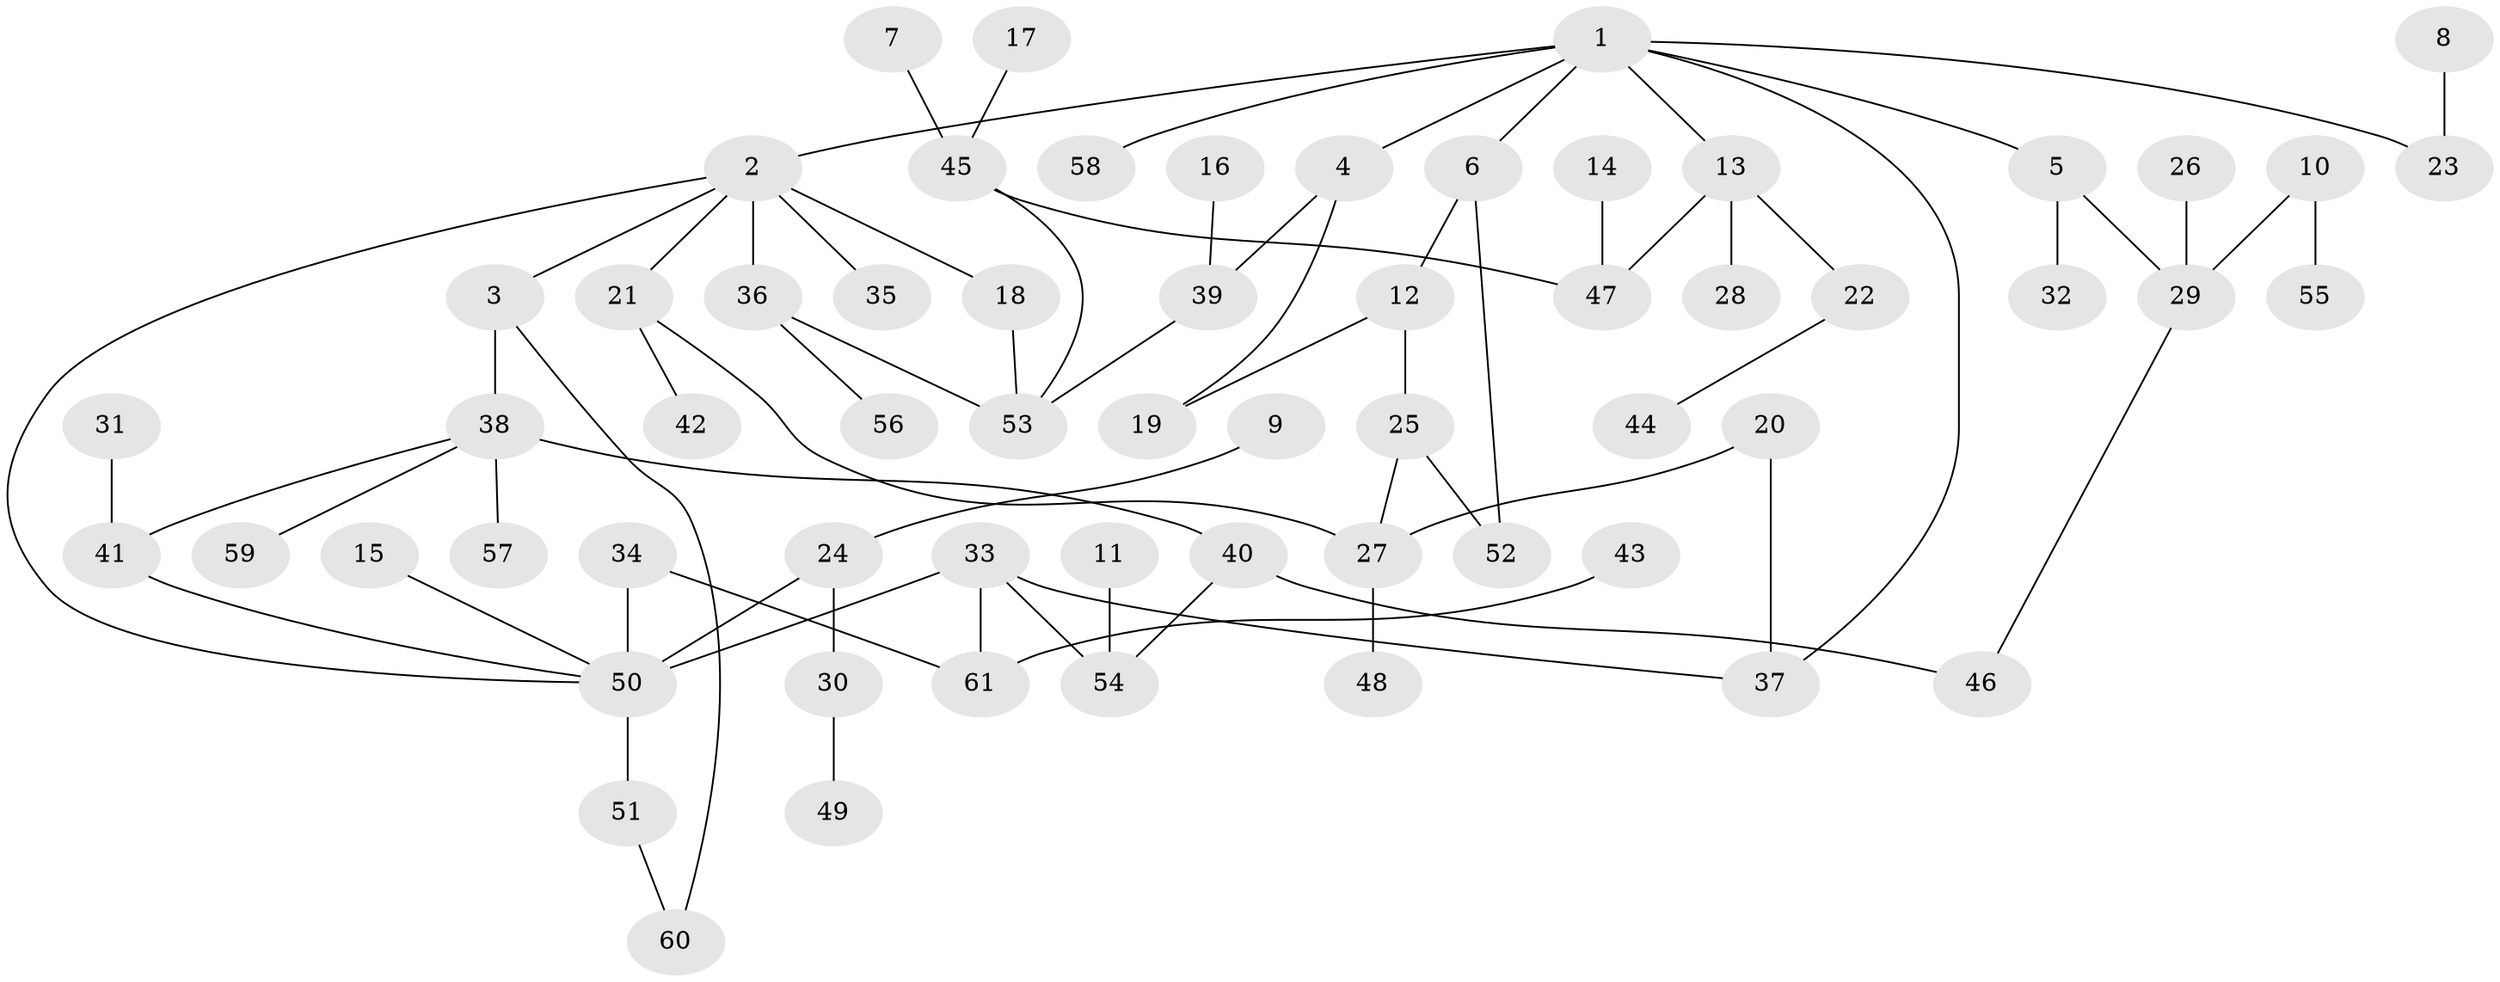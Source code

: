 // original degree distribution, {4: 0.09090909090909091, 8: 0.01652892561983471, 3: 0.19008264462809918, 5: 0.04132231404958678, 2: 0.256198347107438, 1: 0.39669421487603307, 6: 0.008264462809917356}
// Generated by graph-tools (version 1.1) at 2025/49/03/09/25 03:49:20]
// undirected, 61 vertices, 73 edges
graph export_dot {
graph [start="1"]
  node [color=gray90,style=filled];
  1;
  2;
  3;
  4;
  5;
  6;
  7;
  8;
  9;
  10;
  11;
  12;
  13;
  14;
  15;
  16;
  17;
  18;
  19;
  20;
  21;
  22;
  23;
  24;
  25;
  26;
  27;
  28;
  29;
  30;
  31;
  32;
  33;
  34;
  35;
  36;
  37;
  38;
  39;
  40;
  41;
  42;
  43;
  44;
  45;
  46;
  47;
  48;
  49;
  50;
  51;
  52;
  53;
  54;
  55;
  56;
  57;
  58;
  59;
  60;
  61;
  1 -- 2 [weight=1.0];
  1 -- 4 [weight=1.0];
  1 -- 5 [weight=1.0];
  1 -- 6 [weight=1.0];
  1 -- 13 [weight=1.0];
  1 -- 23 [weight=1.0];
  1 -- 37 [weight=1.0];
  1 -- 58 [weight=1.0];
  2 -- 3 [weight=1.0];
  2 -- 18 [weight=1.0];
  2 -- 21 [weight=1.0];
  2 -- 35 [weight=1.0];
  2 -- 36 [weight=1.0];
  2 -- 50 [weight=1.0];
  3 -- 38 [weight=1.0];
  3 -- 60 [weight=1.0];
  4 -- 19 [weight=1.0];
  4 -- 39 [weight=1.0];
  5 -- 29 [weight=1.0];
  5 -- 32 [weight=1.0];
  6 -- 12 [weight=1.0];
  6 -- 52 [weight=1.0];
  7 -- 45 [weight=1.0];
  8 -- 23 [weight=1.0];
  9 -- 24 [weight=1.0];
  10 -- 29 [weight=1.0];
  10 -- 55 [weight=1.0];
  11 -- 54 [weight=1.0];
  12 -- 19 [weight=1.0];
  12 -- 25 [weight=1.0];
  13 -- 22 [weight=1.0];
  13 -- 28 [weight=1.0];
  13 -- 47 [weight=1.0];
  14 -- 47 [weight=1.0];
  15 -- 50 [weight=1.0];
  16 -- 39 [weight=1.0];
  17 -- 45 [weight=1.0];
  18 -- 53 [weight=1.0];
  20 -- 27 [weight=1.0];
  20 -- 37 [weight=1.0];
  21 -- 27 [weight=1.0];
  21 -- 42 [weight=1.0];
  22 -- 44 [weight=1.0];
  24 -- 30 [weight=1.0];
  24 -- 50 [weight=1.0];
  25 -- 27 [weight=1.0];
  25 -- 52 [weight=1.0];
  26 -- 29 [weight=1.0];
  27 -- 48 [weight=1.0];
  29 -- 46 [weight=1.0];
  30 -- 49 [weight=1.0];
  31 -- 41 [weight=1.0];
  33 -- 37 [weight=1.0];
  33 -- 50 [weight=1.0];
  33 -- 54 [weight=1.0];
  33 -- 61 [weight=1.0];
  34 -- 50 [weight=1.0];
  34 -- 61 [weight=1.0];
  36 -- 53 [weight=1.0];
  36 -- 56 [weight=1.0];
  38 -- 40 [weight=1.0];
  38 -- 41 [weight=1.0];
  38 -- 57 [weight=2.0];
  38 -- 59 [weight=1.0];
  39 -- 53 [weight=1.0];
  40 -- 46 [weight=1.0];
  40 -- 54 [weight=1.0];
  41 -- 50 [weight=1.0];
  43 -- 61 [weight=1.0];
  45 -- 47 [weight=1.0];
  45 -- 53 [weight=1.0];
  50 -- 51 [weight=1.0];
  51 -- 60 [weight=1.0];
}

